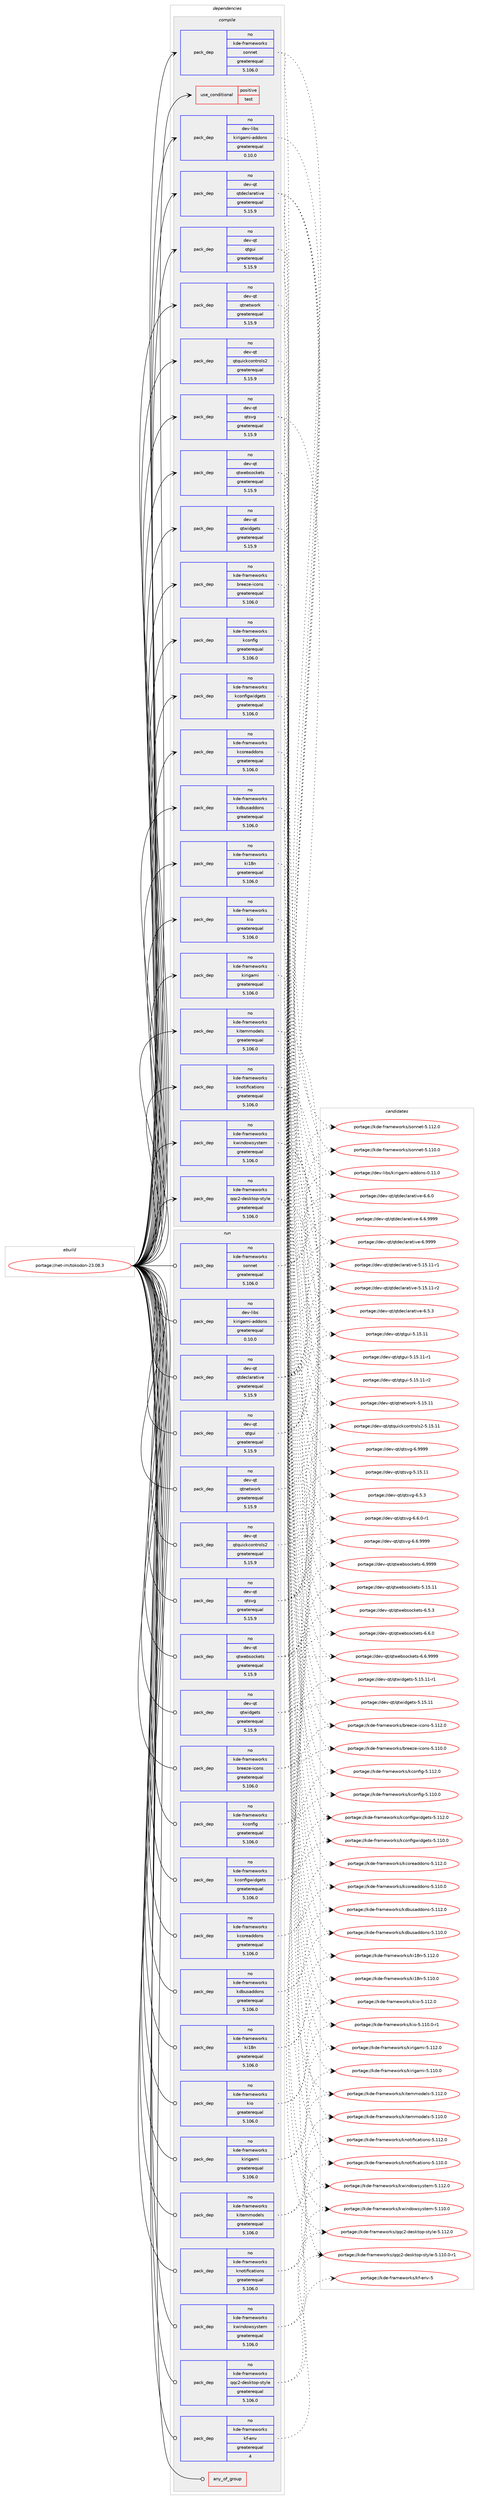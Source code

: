 digraph prolog {

# *************
# Graph options
# *************

newrank=true;
concentrate=true;
compound=true;
graph [rankdir=LR,fontname=Helvetica,fontsize=10,ranksep=1.5];#, ranksep=2.5, nodesep=0.2];
edge  [arrowhead=vee];
node  [fontname=Helvetica,fontsize=10];

# **********
# The ebuild
# **********

subgraph cluster_leftcol {
color=gray;
rank=same;
label=<<i>ebuild</i>>;
id [label="portage://net-im/tokodon-23.08.3", color=red, width=4, href="../net-im/tokodon-23.08.3.svg"];
}

# ****************
# The dependencies
# ****************

subgraph cluster_midcol {
color=gray;
label=<<i>dependencies</i>>;
subgraph cluster_compile {
fillcolor="#eeeeee";
style=filled;
label=<<i>compile</i>>;
subgraph cond4 {
dependency74 [label=<<TABLE BORDER="0" CELLBORDER="1" CELLSPACING="0" CELLPADDING="4"><TR><TD ROWSPAN="3" CELLPADDING="10">use_conditional</TD></TR><TR><TD>positive</TD></TR><TR><TD>test</TD></TR></TABLE>>, shape=none, color=red];
# *** BEGIN UNKNOWN DEPENDENCY TYPE (TODO) ***
# dependency74 -> package_dependency(portage://net-im/tokodon-23.08.3,install,no,dev-qt,qttest,none,[,,],[slot(5)],[])
# *** END UNKNOWN DEPENDENCY TYPE (TODO) ***

}
id:e -> dependency74:w [weight=20,style="solid",arrowhead="vee"];
subgraph pack70 {
dependency75 [label=<<TABLE BORDER="0" CELLBORDER="1" CELLSPACING="0" CELLPADDING="4" WIDTH="220"><TR><TD ROWSPAN="6" CELLPADDING="30">pack_dep</TD></TR><TR><TD WIDTH="110">no</TD></TR><TR><TD>dev-libs</TD></TR><TR><TD>kirigami-addons</TD></TR><TR><TD>greaterequal</TD></TR><TR><TD>0.10.0</TD></TR></TABLE>>, shape=none, color=blue];
}
id:e -> dependency75:w [weight=20,style="solid",arrowhead="vee"];
# *** BEGIN UNKNOWN DEPENDENCY TYPE (TODO) ***
# id -> package_dependency(portage://net-im/tokodon-23.08.3,install,no,dev-libs,qtkeychain,none,[,,],any_same_slot,[use(enable(qt5),positive)])
# *** END UNKNOWN DEPENDENCY TYPE (TODO) ***

# *** BEGIN UNKNOWN DEPENDENCY TYPE (TODO) ***
# id -> package_dependency(portage://net-im/tokodon-23.08.3,install,no,dev-qt,qtcore,none,[,,],[slot(5)],[])
# *** END UNKNOWN DEPENDENCY TYPE (TODO) ***

subgraph pack71 {
dependency76 [label=<<TABLE BORDER="0" CELLBORDER="1" CELLSPACING="0" CELLPADDING="4" WIDTH="220"><TR><TD ROWSPAN="6" CELLPADDING="30">pack_dep</TD></TR><TR><TD WIDTH="110">no</TD></TR><TR><TD>dev-qt</TD></TR><TR><TD>qtdeclarative</TD></TR><TR><TD>greaterequal</TD></TR><TR><TD>5.15.9</TD></TR></TABLE>>, shape=none, color=blue];
}
id:e -> dependency76:w [weight=20,style="solid",arrowhead="vee"];
subgraph pack72 {
dependency77 [label=<<TABLE BORDER="0" CELLBORDER="1" CELLSPACING="0" CELLPADDING="4" WIDTH="220"><TR><TD ROWSPAN="6" CELLPADDING="30">pack_dep</TD></TR><TR><TD WIDTH="110">no</TD></TR><TR><TD>dev-qt</TD></TR><TR><TD>qtgui</TD></TR><TR><TD>greaterequal</TD></TR><TR><TD>5.15.9</TD></TR></TABLE>>, shape=none, color=blue];
}
id:e -> dependency77:w [weight=20,style="solid",arrowhead="vee"];
subgraph pack73 {
dependency78 [label=<<TABLE BORDER="0" CELLBORDER="1" CELLSPACING="0" CELLPADDING="4" WIDTH="220"><TR><TD ROWSPAN="6" CELLPADDING="30">pack_dep</TD></TR><TR><TD WIDTH="110">no</TD></TR><TR><TD>dev-qt</TD></TR><TR><TD>qtnetwork</TD></TR><TR><TD>greaterequal</TD></TR><TR><TD>5.15.9</TD></TR></TABLE>>, shape=none, color=blue];
}
id:e -> dependency78:w [weight=20,style="solid",arrowhead="vee"];
subgraph pack74 {
dependency79 [label=<<TABLE BORDER="0" CELLBORDER="1" CELLSPACING="0" CELLPADDING="4" WIDTH="220"><TR><TD ROWSPAN="6" CELLPADDING="30">pack_dep</TD></TR><TR><TD WIDTH="110">no</TD></TR><TR><TD>dev-qt</TD></TR><TR><TD>qtquickcontrols2</TD></TR><TR><TD>greaterequal</TD></TR><TR><TD>5.15.9</TD></TR></TABLE>>, shape=none, color=blue];
}
id:e -> dependency79:w [weight=20,style="solid",arrowhead="vee"];
subgraph pack75 {
dependency80 [label=<<TABLE BORDER="0" CELLBORDER="1" CELLSPACING="0" CELLPADDING="4" WIDTH="220"><TR><TD ROWSPAN="6" CELLPADDING="30">pack_dep</TD></TR><TR><TD WIDTH="110">no</TD></TR><TR><TD>dev-qt</TD></TR><TR><TD>qtsvg</TD></TR><TR><TD>greaterequal</TD></TR><TR><TD>5.15.9</TD></TR></TABLE>>, shape=none, color=blue];
}
id:e -> dependency80:w [weight=20,style="solid",arrowhead="vee"];
subgraph pack76 {
dependency81 [label=<<TABLE BORDER="0" CELLBORDER="1" CELLSPACING="0" CELLPADDING="4" WIDTH="220"><TR><TD ROWSPAN="6" CELLPADDING="30">pack_dep</TD></TR><TR><TD WIDTH="110">no</TD></TR><TR><TD>dev-qt</TD></TR><TR><TD>qtwebsockets</TD></TR><TR><TD>greaterequal</TD></TR><TR><TD>5.15.9</TD></TR></TABLE>>, shape=none, color=blue];
}
id:e -> dependency81:w [weight=20,style="solid",arrowhead="vee"];
subgraph pack77 {
dependency82 [label=<<TABLE BORDER="0" CELLBORDER="1" CELLSPACING="0" CELLPADDING="4" WIDTH="220"><TR><TD ROWSPAN="6" CELLPADDING="30">pack_dep</TD></TR><TR><TD WIDTH="110">no</TD></TR><TR><TD>dev-qt</TD></TR><TR><TD>qtwidgets</TD></TR><TR><TD>greaterequal</TD></TR><TR><TD>5.15.9</TD></TR></TABLE>>, shape=none, color=blue];
}
id:e -> dependency82:w [weight=20,style="solid",arrowhead="vee"];
subgraph pack78 {
dependency83 [label=<<TABLE BORDER="0" CELLBORDER="1" CELLSPACING="0" CELLPADDING="4" WIDTH="220"><TR><TD ROWSPAN="6" CELLPADDING="30">pack_dep</TD></TR><TR><TD WIDTH="110">no</TD></TR><TR><TD>kde-frameworks</TD></TR><TR><TD>breeze-icons</TD></TR><TR><TD>greaterequal</TD></TR><TR><TD>5.106.0</TD></TR></TABLE>>, shape=none, color=blue];
}
id:e -> dependency83:w [weight=20,style="solid",arrowhead="vee"];
subgraph pack79 {
dependency84 [label=<<TABLE BORDER="0" CELLBORDER="1" CELLSPACING="0" CELLPADDING="4" WIDTH="220"><TR><TD ROWSPAN="6" CELLPADDING="30">pack_dep</TD></TR><TR><TD WIDTH="110">no</TD></TR><TR><TD>kde-frameworks</TD></TR><TR><TD>kconfig</TD></TR><TR><TD>greaterequal</TD></TR><TR><TD>5.106.0</TD></TR></TABLE>>, shape=none, color=blue];
}
id:e -> dependency84:w [weight=20,style="solid",arrowhead="vee"];
subgraph pack80 {
dependency85 [label=<<TABLE BORDER="0" CELLBORDER="1" CELLSPACING="0" CELLPADDING="4" WIDTH="220"><TR><TD ROWSPAN="6" CELLPADDING="30">pack_dep</TD></TR><TR><TD WIDTH="110">no</TD></TR><TR><TD>kde-frameworks</TD></TR><TR><TD>kconfigwidgets</TD></TR><TR><TD>greaterequal</TD></TR><TR><TD>5.106.0</TD></TR></TABLE>>, shape=none, color=blue];
}
id:e -> dependency85:w [weight=20,style="solid",arrowhead="vee"];
subgraph pack81 {
dependency86 [label=<<TABLE BORDER="0" CELLBORDER="1" CELLSPACING="0" CELLPADDING="4" WIDTH="220"><TR><TD ROWSPAN="6" CELLPADDING="30">pack_dep</TD></TR><TR><TD WIDTH="110">no</TD></TR><TR><TD>kde-frameworks</TD></TR><TR><TD>kcoreaddons</TD></TR><TR><TD>greaterequal</TD></TR><TR><TD>5.106.0</TD></TR></TABLE>>, shape=none, color=blue];
}
id:e -> dependency86:w [weight=20,style="solid",arrowhead="vee"];
subgraph pack82 {
dependency87 [label=<<TABLE BORDER="0" CELLBORDER="1" CELLSPACING="0" CELLPADDING="4" WIDTH="220"><TR><TD ROWSPAN="6" CELLPADDING="30">pack_dep</TD></TR><TR><TD WIDTH="110">no</TD></TR><TR><TD>kde-frameworks</TD></TR><TR><TD>kdbusaddons</TD></TR><TR><TD>greaterequal</TD></TR><TR><TD>5.106.0</TD></TR></TABLE>>, shape=none, color=blue];
}
id:e -> dependency87:w [weight=20,style="solid",arrowhead="vee"];
subgraph pack83 {
dependency88 [label=<<TABLE BORDER="0" CELLBORDER="1" CELLSPACING="0" CELLPADDING="4" WIDTH="220"><TR><TD ROWSPAN="6" CELLPADDING="30">pack_dep</TD></TR><TR><TD WIDTH="110">no</TD></TR><TR><TD>kde-frameworks</TD></TR><TR><TD>ki18n</TD></TR><TR><TD>greaterequal</TD></TR><TR><TD>5.106.0</TD></TR></TABLE>>, shape=none, color=blue];
}
id:e -> dependency88:w [weight=20,style="solid",arrowhead="vee"];
subgraph pack84 {
dependency89 [label=<<TABLE BORDER="0" CELLBORDER="1" CELLSPACING="0" CELLPADDING="4" WIDTH="220"><TR><TD ROWSPAN="6" CELLPADDING="30">pack_dep</TD></TR><TR><TD WIDTH="110">no</TD></TR><TR><TD>kde-frameworks</TD></TR><TR><TD>kio</TD></TR><TR><TD>greaterequal</TD></TR><TR><TD>5.106.0</TD></TR></TABLE>>, shape=none, color=blue];
}
id:e -> dependency89:w [weight=20,style="solid",arrowhead="vee"];
subgraph pack85 {
dependency90 [label=<<TABLE BORDER="0" CELLBORDER="1" CELLSPACING="0" CELLPADDING="4" WIDTH="220"><TR><TD ROWSPAN="6" CELLPADDING="30">pack_dep</TD></TR><TR><TD WIDTH="110">no</TD></TR><TR><TD>kde-frameworks</TD></TR><TR><TD>kirigami</TD></TR><TR><TD>greaterequal</TD></TR><TR><TD>5.106.0</TD></TR></TABLE>>, shape=none, color=blue];
}
id:e -> dependency90:w [weight=20,style="solid",arrowhead="vee"];
subgraph pack86 {
dependency91 [label=<<TABLE BORDER="0" CELLBORDER="1" CELLSPACING="0" CELLPADDING="4" WIDTH="220"><TR><TD ROWSPAN="6" CELLPADDING="30">pack_dep</TD></TR><TR><TD WIDTH="110">no</TD></TR><TR><TD>kde-frameworks</TD></TR><TR><TD>kitemmodels</TD></TR><TR><TD>greaterequal</TD></TR><TR><TD>5.106.0</TD></TR></TABLE>>, shape=none, color=blue];
}
id:e -> dependency91:w [weight=20,style="solid",arrowhead="vee"];
subgraph pack87 {
dependency92 [label=<<TABLE BORDER="0" CELLBORDER="1" CELLSPACING="0" CELLPADDING="4" WIDTH="220"><TR><TD ROWSPAN="6" CELLPADDING="30">pack_dep</TD></TR><TR><TD WIDTH="110">no</TD></TR><TR><TD>kde-frameworks</TD></TR><TR><TD>knotifications</TD></TR><TR><TD>greaterequal</TD></TR><TR><TD>5.106.0</TD></TR></TABLE>>, shape=none, color=blue];
}
id:e -> dependency92:w [weight=20,style="solid",arrowhead="vee"];
subgraph pack88 {
dependency93 [label=<<TABLE BORDER="0" CELLBORDER="1" CELLSPACING="0" CELLPADDING="4" WIDTH="220"><TR><TD ROWSPAN="6" CELLPADDING="30">pack_dep</TD></TR><TR><TD WIDTH="110">no</TD></TR><TR><TD>kde-frameworks</TD></TR><TR><TD>kwindowsystem</TD></TR><TR><TD>greaterequal</TD></TR><TR><TD>5.106.0</TD></TR></TABLE>>, shape=none, color=blue];
}
id:e -> dependency93:w [weight=20,style="solid",arrowhead="vee"];
subgraph pack89 {
dependency94 [label=<<TABLE BORDER="0" CELLBORDER="1" CELLSPACING="0" CELLPADDING="4" WIDTH="220"><TR><TD ROWSPAN="6" CELLPADDING="30">pack_dep</TD></TR><TR><TD WIDTH="110">no</TD></TR><TR><TD>kde-frameworks</TD></TR><TR><TD>qqc2-desktop-style</TD></TR><TR><TD>greaterequal</TD></TR><TR><TD>5.106.0</TD></TR></TABLE>>, shape=none, color=blue];
}
id:e -> dependency94:w [weight=20,style="solid",arrowhead="vee"];
subgraph pack90 {
dependency95 [label=<<TABLE BORDER="0" CELLBORDER="1" CELLSPACING="0" CELLPADDING="4" WIDTH="220"><TR><TD ROWSPAN="6" CELLPADDING="30">pack_dep</TD></TR><TR><TD WIDTH="110">no</TD></TR><TR><TD>kde-frameworks</TD></TR><TR><TD>sonnet</TD></TR><TR><TD>greaterequal</TD></TR><TR><TD>5.106.0</TD></TR></TABLE>>, shape=none, color=blue];
}
id:e -> dependency95:w [weight=20,style="solid",arrowhead="vee"];
# *** BEGIN UNKNOWN DEPENDENCY TYPE (TODO) ***
# id -> package_dependency(portage://net-im/tokodon-23.08.3,install,no,media-video,mpv,none,[,,],any_same_slot,[use(enable(libmpv),none)])
# *** END UNKNOWN DEPENDENCY TYPE (TODO) ***

}
subgraph cluster_compileandrun {
fillcolor="#eeeeee";
style=filled;
label=<<i>compile and run</i>>;
}
subgraph cluster_run {
fillcolor="#eeeeee";
style=filled;
label=<<i>run</i>>;
subgraph any2 {
dependency96 [label=<<TABLE BORDER="0" CELLBORDER="1" CELLSPACING="0" CELLPADDING="4"><TR><TD CELLPADDING="10">any_of_group</TD></TR></TABLE>>, shape=none, color=red];# *** BEGIN UNKNOWN DEPENDENCY TYPE (TODO) ***
# dependency96 -> package_dependency(portage://net-im/tokodon-23.08.3,run,no,kde-frameworks,breeze-icons,none,[,,],any_different_slot,[])
# *** END UNKNOWN DEPENDENCY TYPE (TODO) ***

# *** BEGIN UNKNOWN DEPENDENCY TYPE (TODO) ***
# dependency96 -> package_dependency(portage://net-im/tokodon-23.08.3,run,no,kde-frameworks,oxygen-icons,none,[,,],any_different_slot,[])
# *** END UNKNOWN DEPENDENCY TYPE (TODO) ***

}
id:e -> dependency96:w [weight=20,style="solid",arrowhead="odot"];
subgraph pack91 {
dependency97 [label=<<TABLE BORDER="0" CELLBORDER="1" CELLSPACING="0" CELLPADDING="4" WIDTH="220"><TR><TD ROWSPAN="6" CELLPADDING="30">pack_dep</TD></TR><TR><TD WIDTH="110">no</TD></TR><TR><TD>dev-libs</TD></TR><TR><TD>kirigami-addons</TD></TR><TR><TD>greaterequal</TD></TR><TR><TD>0.10.0</TD></TR></TABLE>>, shape=none, color=blue];
}
id:e -> dependency97:w [weight=20,style="solid",arrowhead="odot"];
# *** BEGIN UNKNOWN DEPENDENCY TYPE (TODO) ***
# id -> package_dependency(portage://net-im/tokodon-23.08.3,run,no,dev-libs,qtkeychain,none,[,,],any_same_slot,[use(enable(qt5),positive)])
# *** END UNKNOWN DEPENDENCY TYPE (TODO) ***

# *** BEGIN UNKNOWN DEPENDENCY TYPE (TODO) ***
# id -> package_dependency(portage://net-im/tokodon-23.08.3,run,no,dev-qt,qtcore,none,[,,],[slot(5)],[])
# *** END UNKNOWN DEPENDENCY TYPE (TODO) ***

subgraph pack92 {
dependency98 [label=<<TABLE BORDER="0" CELLBORDER="1" CELLSPACING="0" CELLPADDING="4" WIDTH="220"><TR><TD ROWSPAN="6" CELLPADDING="30">pack_dep</TD></TR><TR><TD WIDTH="110">no</TD></TR><TR><TD>dev-qt</TD></TR><TR><TD>qtdeclarative</TD></TR><TR><TD>greaterequal</TD></TR><TR><TD>5.15.9</TD></TR></TABLE>>, shape=none, color=blue];
}
id:e -> dependency98:w [weight=20,style="solid",arrowhead="odot"];
subgraph pack93 {
dependency99 [label=<<TABLE BORDER="0" CELLBORDER="1" CELLSPACING="0" CELLPADDING="4" WIDTH="220"><TR><TD ROWSPAN="6" CELLPADDING="30">pack_dep</TD></TR><TR><TD WIDTH="110">no</TD></TR><TR><TD>dev-qt</TD></TR><TR><TD>qtgui</TD></TR><TR><TD>greaterequal</TD></TR><TR><TD>5.15.9</TD></TR></TABLE>>, shape=none, color=blue];
}
id:e -> dependency99:w [weight=20,style="solid",arrowhead="odot"];
subgraph pack94 {
dependency100 [label=<<TABLE BORDER="0" CELLBORDER="1" CELLSPACING="0" CELLPADDING="4" WIDTH="220"><TR><TD ROWSPAN="6" CELLPADDING="30">pack_dep</TD></TR><TR><TD WIDTH="110">no</TD></TR><TR><TD>dev-qt</TD></TR><TR><TD>qtnetwork</TD></TR><TR><TD>greaterequal</TD></TR><TR><TD>5.15.9</TD></TR></TABLE>>, shape=none, color=blue];
}
id:e -> dependency100:w [weight=20,style="solid",arrowhead="odot"];
subgraph pack95 {
dependency101 [label=<<TABLE BORDER="0" CELLBORDER="1" CELLSPACING="0" CELLPADDING="4" WIDTH="220"><TR><TD ROWSPAN="6" CELLPADDING="30">pack_dep</TD></TR><TR><TD WIDTH="110">no</TD></TR><TR><TD>dev-qt</TD></TR><TR><TD>qtquickcontrols2</TD></TR><TR><TD>greaterequal</TD></TR><TR><TD>5.15.9</TD></TR></TABLE>>, shape=none, color=blue];
}
id:e -> dependency101:w [weight=20,style="solid",arrowhead="odot"];
subgraph pack96 {
dependency102 [label=<<TABLE BORDER="0" CELLBORDER="1" CELLSPACING="0" CELLPADDING="4" WIDTH="220"><TR><TD ROWSPAN="6" CELLPADDING="30">pack_dep</TD></TR><TR><TD WIDTH="110">no</TD></TR><TR><TD>dev-qt</TD></TR><TR><TD>qtsvg</TD></TR><TR><TD>greaterequal</TD></TR><TR><TD>5.15.9</TD></TR></TABLE>>, shape=none, color=blue];
}
id:e -> dependency102:w [weight=20,style="solid",arrowhead="odot"];
subgraph pack97 {
dependency103 [label=<<TABLE BORDER="0" CELLBORDER="1" CELLSPACING="0" CELLPADDING="4" WIDTH="220"><TR><TD ROWSPAN="6" CELLPADDING="30">pack_dep</TD></TR><TR><TD WIDTH="110">no</TD></TR><TR><TD>dev-qt</TD></TR><TR><TD>qtwebsockets</TD></TR><TR><TD>greaterequal</TD></TR><TR><TD>5.15.9</TD></TR></TABLE>>, shape=none, color=blue];
}
id:e -> dependency103:w [weight=20,style="solid",arrowhead="odot"];
subgraph pack98 {
dependency104 [label=<<TABLE BORDER="0" CELLBORDER="1" CELLSPACING="0" CELLPADDING="4" WIDTH="220"><TR><TD ROWSPAN="6" CELLPADDING="30">pack_dep</TD></TR><TR><TD WIDTH="110">no</TD></TR><TR><TD>dev-qt</TD></TR><TR><TD>qtwidgets</TD></TR><TR><TD>greaterequal</TD></TR><TR><TD>5.15.9</TD></TR></TABLE>>, shape=none, color=blue];
}
id:e -> dependency104:w [weight=20,style="solid",arrowhead="odot"];
subgraph pack99 {
dependency105 [label=<<TABLE BORDER="0" CELLBORDER="1" CELLSPACING="0" CELLPADDING="4" WIDTH="220"><TR><TD ROWSPAN="6" CELLPADDING="30">pack_dep</TD></TR><TR><TD WIDTH="110">no</TD></TR><TR><TD>kde-frameworks</TD></TR><TR><TD>breeze-icons</TD></TR><TR><TD>greaterequal</TD></TR><TR><TD>5.106.0</TD></TR></TABLE>>, shape=none, color=blue];
}
id:e -> dependency105:w [weight=20,style="solid",arrowhead="odot"];
subgraph pack100 {
dependency106 [label=<<TABLE BORDER="0" CELLBORDER="1" CELLSPACING="0" CELLPADDING="4" WIDTH="220"><TR><TD ROWSPAN="6" CELLPADDING="30">pack_dep</TD></TR><TR><TD WIDTH="110">no</TD></TR><TR><TD>kde-frameworks</TD></TR><TR><TD>kconfig</TD></TR><TR><TD>greaterequal</TD></TR><TR><TD>5.106.0</TD></TR></TABLE>>, shape=none, color=blue];
}
id:e -> dependency106:w [weight=20,style="solid",arrowhead="odot"];
subgraph pack101 {
dependency107 [label=<<TABLE BORDER="0" CELLBORDER="1" CELLSPACING="0" CELLPADDING="4" WIDTH="220"><TR><TD ROWSPAN="6" CELLPADDING="30">pack_dep</TD></TR><TR><TD WIDTH="110">no</TD></TR><TR><TD>kde-frameworks</TD></TR><TR><TD>kconfigwidgets</TD></TR><TR><TD>greaterequal</TD></TR><TR><TD>5.106.0</TD></TR></TABLE>>, shape=none, color=blue];
}
id:e -> dependency107:w [weight=20,style="solid",arrowhead="odot"];
subgraph pack102 {
dependency108 [label=<<TABLE BORDER="0" CELLBORDER="1" CELLSPACING="0" CELLPADDING="4" WIDTH="220"><TR><TD ROWSPAN="6" CELLPADDING="30">pack_dep</TD></TR><TR><TD WIDTH="110">no</TD></TR><TR><TD>kde-frameworks</TD></TR><TR><TD>kcoreaddons</TD></TR><TR><TD>greaterequal</TD></TR><TR><TD>5.106.0</TD></TR></TABLE>>, shape=none, color=blue];
}
id:e -> dependency108:w [weight=20,style="solid",arrowhead="odot"];
subgraph pack103 {
dependency109 [label=<<TABLE BORDER="0" CELLBORDER="1" CELLSPACING="0" CELLPADDING="4" WIDTH="220"><TR><TD ROWSPAN="6" CELLPADDING="30">pack_dep</TD></TR><TR><TD WIDTH="110">no</TD></TR><TR><TD>kde-frameworks</TD></TR><TR><TD>kdbusaddons</TD></TR><TR><TD>greaterequal</TD></TR><TR><TD>5.106.0</TD></TR></TABLE>>, shape=none, color=blue];
}
id:e -> dependency109:w [weight=20,style="solid",arrowhead="odot"];
subgraph pack104 {
dependency110 [label=<<TABLE BORDER="0" CELLBORDER="1" CELLSPACING="0" CELLPADDING="4" WIDTH="220"><TR><TD ROWSPAN="6" CELLPADDING="30">pack_dep</TD></TR><TR><TD WIDTH="110">no</TD></TR><TR><TD>kde-frameworks</TD></TR><TR><TD>kf-env</TD></TR><TR><TD>greaterequal</TD></TR><TR><TD>4</TD></TR></TABLE>>, shape=none, color=blue];
}
id:e -> dependency110:w [weight=20,style="solid",arrowhead="odot"];
subgraph pack105 {
dependency111 [label=<<TABLE BORDER="0" CELLBORDER="1" CELLSPACING="0" CELLPADDING="4" WIDTH="220"><TR><TD ROWSPAN="6" CELLPADDING="30">pack_dep</TD></TR><TR><TD WIDTH="110">no</TD></TR><TR><TD>kde-frameworks</TD></TR><TR><TD>ki18n</TD></TR><TR><TD>greaterequal</TD></TR><TR><TD>5.106.0</TD></TR></TABLE>>, shape=none, color=blue];
}
id:e -> dependency111:w [weight=20,style="solid",arrowhead="odot"];
subgraph pack106 {
dependency112 [label=<<TABLE BORDER="0" CELLBORDER="1" CELLSPACING="0" CELLPADDING="4" WIDTH="220"><TR><TD ROWSPAN="6" CELLPADDING="30">pack_dep</TD></TR><TR><TD WIDTH="110">no</TD></TR><TR><TD>kde-frameworks</TD></TR><TR><TD>kio</TD></TR><TR><TD>greaterequal</TD></TR><TR><TD>5.106.0</TD></TR></TABLE>>, shape=none, color=blue];
}
id:e -> dependency112:w [weight=20,style="solid",arrowhead="odot"];
subgraph pack107 {
dependency113 [label=<<TABLE BORDER="0" CELLBORDER="1" CELLSPACING="0" CELLPADDING="4" WIDTH="220"><TR><TD ROWSPAN="6" CELLPADDING="30">pack_dep</TD></TR><TR><TD WIDTH="110">no</TD></TR><TR><TD>kde-frameworks</TD></TR><TR><TD>kirigami</TD></TR><TR><TD>greaterequal</TD></TR><TR><TD>5.106.0</TD></TR></TABLE>>, shape=none, color=blue];
}
id:e -> dependency113:w [weight=20,style="solid",arrowhead="odot"];
subgraph pack108 {
dependency114 [label=<<TABLE BORDER="0" CELLBORDER="1" CELLSPACING="0" CELLPADDING="4" WIDTH="220"><TR><TD ROWSPAN="6" CELLPADDING="30">pack_dep</TD></TR><TR><TD WIDTH="110">no</TD></TR><TR><TD>kde-frameworks</TD></TR><TR><TD>kitemmodels</TD></TR><TR><TD>greaterequal</TD></TR><TR><TD>5.106.0</TD></TR></TABLE>>, shape=none, color=blue];
}
id:e -> dependency114:w [weight=20,style="solid",arrowhead="odot"];
subgraph pack109 {
dependency115 [label=<<TABLE BORDER="0" CELLBORDER="1" CELLSPACING="0" CELLPADDING="4" WIDTH="220"><TR><TD ROWSPAN="6" CELLPADDING="30">pack_dep</TD></TR><TR><TD WIDTH="110">no</TD></TR><TR><TD>kde-frameworks</TD></TR><TR><TD>knotifications</TD></TR><TR><TD>greaterequal</TD></TR><TR><TD>5.106.0</TD></TR></TABLE>>, shape=none, color=blue];
}
id:e -> dependency115:w [weight=20,style="solid",arrowhead="odot"];
subgraph pack110 {
dependency116 [label=<<TABLE BORDER="0" CELLBORDER="1" CELLSPACING="0" CELLPADDING="4" WIDTH="220"><TR><TD ROWSPAN="6" CELLPADDING="30">pack_dep</TD></TR><TR><TD WIDTH="110">no</TD></TR><TR><TD>kde-frameworks</TD></TR><TR><TD>kwindowsystem</TD></TR><TR><TD>greaterequal</TD></TR><TR><TD>5.106.0</TD></TR></TABLE>>, shape=none, color=blue];
}
id:e -> dependency116:w [weight=20,style="solid",arrowhead="odot"];
subgraph pack111 {
dependency117 [label=<<TABLE BORDER="0" CELLBORDER="1" CELLSPACING="0" CELLPADDING="4" WIDTH="220"><TR><TD ROWSPAN="6" CELLPADDING="30">pack_dep</TD></TR><TR><TD WIDTH="110">no</TD></TR><TR><TD>kde-frameworks</TD></TR><TR><TD>qqc2-desktop-style</TD></TR><TR><TD>greaterequal</TD></TR><TR><TD>5.106.0</TD></TR></TABLE>>, shape=none, color=blue];
}
id:e -> dependency117:w [weight=20,style="solid",arrowhead="odot"];
subgraph pack112 {
dependency118 [label=<<TABLE BORDER="0" CELLBORDER="1" CELLSPACING="0" CELLPADDING="4" WIDTH="220"><TR><TD ROWSPAN="6" CELLPADDING="30">pack_dep</TD></TR><TR><TD WIDTH="110">no</TD></TR><TR><TD>kde-frameworks</TD></TR><TR><TD>sonnet</TD></TR><TR><TD>greaterequal</TD></TR><TR><TD>5.106.0</TD></TR></TABLE>>, shape=none, color=blue];
}
id:e -> dependency118:w [weight=20,style="solid",arrowhead="odot"];
# *** BEGIN UNKNOWN DEPENDENCY TYPE (TODO) ***
# id -> package_dependency(portage://net-im/tokodon-23.08.3,run,no,media-video,mpv,none,[,,],any_same_slot,[use(enable(libmpv),none)])
# *** END UNKNOWN DEPENDENCY TYPE (TODO) ***

}
}

# **************
# The candidates
# **************

subgraph cluster_choices {
rank=same;
color=gray;
label=<<i>candidates</i>>;

subgraph choice70 {
color=black;
nodesep=1;
choice10010111845108105981154710710511410510397109105459710010011111011545484649494648 [label="portage://dev-libs/kirigami-addons-0.11.0", color=red, width=4,href="../dev-libs/kirigami-addons-0.11.0.svg"];
dependency75:e -> choice10010111845108105981154710710511410510397109105459710010011111011545484649494648:w [style=dotted,weight="100"];
}
subgraph choice71 {
color=black;
nodesep=1;
choice100101118451131164711311610010199108971149711610511810145534649534649494511449 [label="portage://dev-qt/qtdeclarative-5.15.11-r1", color=red, width=4,href="../dev-qt/qtdeclarative-5.15.11-r1.svg"];
choice100101118451131164711311610010199108971149711610511810145534649534649494511450 [label="portage://dev-qt/qtdeclarative-5.15.11-r2", color=red, width=4,href="../dev-qt/qtdeclarative-5.15.11-r2.svg"];
choice1001011184511311647113116100101991089711497116105118101455446534651 [label="portage://dev-qt/qtdeclarative-6.5.3", color=red, width=4,href="../dev-qt/qtdeclarative-6.5.3.svg"];
choice1001011184511311647113116100101991089711497116105118101455446544648 [label="portage://dev-qt/qtdeclarative-6.6.0", color=red, width=4,href="../dev-qt/qtdeclarative-6.6.0.svg"];
choice1001011184511311647113116100101991089711497116105118101455446544657575757 [label="portage://dev-qt/qtdeclarative-6.6.9999", color=red, width=4,href="../dev-qt/qtdeclarative-6.6.9999.svg"];
choice100101118451131164711311610010199108971149711610511810145544657575757 [label="portage://dev-qt/qtdeclarative-6.9999", color=red, width=4,href="../dev-qt/qtdeclarative-6.9999.svg"];
dependency76:e -> choice100101118451131164711311610010199108971149711610511810145534649534649494511449:w [style=dotted,weight="100"];
dependency76:e -> choice100101118451131164711311610010199108971149711610511810145534649534649494511450:w [style=dotted,weight="100"];
dependency76:e -> choice1001011184511311647113116100101991089711497116105118101455446534651:w [style=dotted,weight="100"];
dependency76:e -> choice1001011184511311647113116100101991089711497116105118101455446544648:w [style=dotted,weight="100"];
dependency76:e -> choice1001011184511311647113116100101991089711497116105118101455446544657575757:w [style=dotted,weight="100"];
dependency76:e -> choice100101118451131164711311610010199108971149711610511810145544657575757:w [style=dotted,weight="100"];
}
subgraph choice72 {
color=black;
nodesep=1;
choice10010111845113116471131161031171054553464953464949 [label="portage://dev-qt/qtgui-5.15.11", color=red, width=4,href="../dev-qt/qtgui-5.15.11.svg"];
choice100101118451131164711311610311710545534649534649494511449 [label="portage://dev-qt/qtgui-5.15.11-r1", color=red, width=4,href="../dev-qt/qtgui-5.15.11-r1.svg"];
choice100101118451131164711311610311710545534649534649494511450 [label="portage://dev-qt/qtgui-5.15.11-r2", color=red, width=4,href="../dev-qt/qtgui-5.15.11-r2.svg"];
dependency77:e -> choice10010111845113116471131161031171054553464953464949:w [style=dotted,weight="100"];
dependency77:e -> choice100101118451131164711311610311710545534649534649494511449:w [style=dotted,weight="100"];
dependency77:e -> choice100101118451131164711311610311710545534649534649494511450:w [style=dotted,weight="100"];
}
subgraph choice73 {
color=black;
nodesep=1;
choice10010111845113116471131161101011161191111141074553464953464949 [label="portage://dev-qt/qtnetwork-5.15.11", color=red, width=4,href="../dev-qt/qtnetwork-5.15.11.svg"];
dependency78:e -> choice10010111845113116471131161101011161191111141074553464953464949:w [style=dotted,weight="100"];
}
subgraph choice74 {
color=black;
nodesep=1;
choice10010111845113116471131161131171059910799111110116114111108115504553464953464949 [label="portage://dev-qt/qtquickcontrols2-5.15.11", color=red, width=4,href="../dev-qt/qtquickcontrols2-5.15.11.svg"];
dependency79:e -> choice10010111845113116471131161131171059910799111110116114111108115504553464953464949:w [style=dotted,weight="100"];
}
subgraph choice75 {
color=black;
nodesep=1;
choice10010111845113116471131161151181034553464953464949 [label="portage://dev-qt/qtsvg-5.15.11", color=red, width=4,href="../dev-qt/qtsvg-5.15.11.svg"];
choice1001011184511311647113116115118103455446534651 [label="portage://dev-qt/qtsvg-6.5.3", color=red, width=4,href="../dev-qt/qtsvg-6.5.3.svg"];
choice10010111845113116471131161151181034554465446484511449 [label="portage://dev-qt/qtsvg-6.6.0-r1", color=red, width=4,href="../dev-qt/qtsvg-6.6.0-r1.svg"];
choice1001011184511311647113116115118103455446544657575757 [label="portage://dev-qt/qtsvg-6.6.9999", color=red, width=4,href="../dev-qt/qtsvg-6.6.9999.svg"];
choice100101118451131164711311611511810345544657575757 [label="portage://dev-qt/qtsvg-6.9999", color=red, width=4,href="../dev-qt/qtsvg-6.9999.svg"];
dependency80:e -> choice10010111845113116471131161151181034553464953464949:w [style=dotted,weight="100"];
dependency80:e -> choice1001011184511311647113116115118103455446534651:w [style=dotted,weight="100"];
dependency80:e -> choice10010111845113116471131161151181034554465446484511449:w [style=dotted,weight="100"];
dependency80:e -> choice1001011184511311647113116115118103455446544657575757:w [style=dotted,weight="100"];
dependency80:e -> choice100101118451131164711311611511810345544657575757:w [style=dotted,weight="100"];
}
subgraph choice76 {
color=black;
nodesep=1;
choice100101118451131164711311611910198115111991071011161154553464953464949 [label="portage://dev-qt/qtwebsockets-5.15.11", color=red, width=4,href="../dev-qt/qtwebsockets-5.15.11.svg"];
choice10010111845113116471131161191019811511199107101116115455446534651 [label="portage://dev-qt/qtwebsockets-6.5.3", color=red, width=4,href="../dev-qt/qtwebsockets-6.5.3.svg"];
choice10010111845113116471131161191019811511199107101116115455446544648 [label="portage://dev-qt/qtwebsockets-6.6.0", color=red, width=4,href="../dev-qt/qtwebsockets-6.6.0.svg"];
choice10010111845113116471131161191019811511199107101116115455446544657575757 [label="portage://dev-qt/qtwebsockets-6.6.9999", color=red, width=4,href="../dev-qt/qtwebsockets-6.6.9999.svg"];
choice1001011184511311647113116119101981151119910710111611545544657575757 [label="portage://dev-qt/qtwebsockets-6.9999", color=red, width=4,href="../dev-qt/qtwebsockets-6.9999.svg"];
dependency81:e -> choice100101118451131164711311611910198115111991071011161154553464953464949:w [style=dotted,weight="100"];
dependency81:e -> choice10010111845113116471131161191019811511199107101116115455446534651:w [style=dotted,weight="100"];
dependency81:e -> choice10010111845113116471131161191019811511199107101116115455446544648:w [style=dotted,weight="100"];
dependency81:e -> choice10010111845113116471131161191019811511199107101116115455446544657575757:w [style=dotted,weight="100"];
dependency81:e -> choice1001011184511311647113116119101981151119910710111611545544657575757:w [style=dotted,weight="100"];
}
subgraph choice77 {
color=black;
nodesep=1;
choice10010111845113116471131161191051001031011161154553464953464949 [label="portage://dev-qt/qtwidgets-5.15.11", color=red, width=4,href="../dev-qt/qtwidgets-5.15.11.svg"];
choice100101118451131164711311611910510010310111611545534649534649494511449 [label="portage://dev-qt/qtwidgets-5.15.11-r1", color=red, width=4,href="../dev-qt/qtwidgets-5.15.11-r1.svg"];
dependency82:e -> choice10010111845113116471131161191051001031011161154553464953464949:w [style=dotted,weight="100"];
dependency82:e -> choice100101118451131164711311611910510010310111611545534649534649494511449:w [style=dotted,weight="100"];
}
subgraph choice78 {
color=black;
nodesep=1;
choice1071001014510211497109101119111114107115479811410110112210145105991111101154553464949484648 [label="portage://kde-frameworks/breeze-icons-5.110.0", color=red, width=4,href="../kde-frameworks/breeze-icons-5.110.0.svg"];
choice1071001014510211497109101119111114107115479811410110112210145105991111101154553464949504648 [label="portage://kde-frameworks/breeze-icons-5.112.0", color=red, width=4,href="../kde-frameworks/breeze-icons-5.112.0.svg"];
dependency83:e -> choice1071001014510211497109101119111114107115479811410110112210145105991111101154553464949484648:w [style=dotted,weight="100"];
dependency83:e -> choice1071001014510211497109101119111114107115479811410110112210145105991111101154553464949504648:w [style=dotted,weight="100"];
}
subgraph choice79 {
color=black;
nodesep=1;
choice107100101451021149710910111911111410711547107991111101021051034553464949484648 [label="portage://kde-frameworks/kconfig-5.110.0", color=red, width=4,href="../kde-frameworks/kconfig-5.110.0.svg"];
choice107100101451021149710910111911111410711547107991111101021051034553464949504648 [label="portage://kde-frameworks/kconfig-5.112.0", color=red, width=4,href="../kde-frameworks/kconfig-5.112.0.svg"];
dependency84:e -> choice107100101451021149710910111911111410711547107991111101021051034553464949484648:w [style=dotted,weight="100"];
dependency84:e -> choice107100101451021149710910111911111410711547107991111101021051034553464949504648:w [style=dotted,weight="100"];
}
subgraph choice80 {
color=black;
nodesep=1;
choice107100101451021149710910111911111410711547107991111101021051031191051001031011161154553464949484648 [label="portage://kde-frameworks/kconfigwidgets-5.110.0", color=red, width=4,href="../kde-frameworks/kconfigwidgets-5.110.0.svg"];
choice107100101451021149710910111911111410711547107991111101021051031191051001031011161154553464949504648 [label="portage://kde-frameworks/kconfigwidgets-5.112.0", color=red, width=4,href="../kde-frameworks/kconfigwidgets-5.112.0.svg"];
dependency85:e -> choice107100101451021149710910111911111410711547107991111101021051031191051001031011161154553464949484648:w [style=dotted,weight="100"];
dependency85:e -> choice107100101451021149710910111911111410711547107991111101021051031191051001031011161154553464949504648:w [style=dotted,weight="100"];
}
subgraph choice81 {
color=black;
nodesep=1;
choice10710010145102114971091011191111141071154710799111114101971001001111101154553464949484648 [label="portage://kde-frameworks/kcoreaddons-5.110.0", color=red, width=4,href="../kde-frameworks/kcoreaddons-5.110.0.svg"];
choice10710010145102114971091011191111141071154710799111114101971001001111101154553464949504648 [label="portage://kde-frameworks/kcoreaddons-5.112.0", color=red, width=4,href="../kde-frameworks/kcoreaddons-5.112.0.svg"];
dependency86:e -> choice10710010145102114971091011191111141071154710799111114101971001001111101154553464949484648:w [style=dotted,weight="100"];
dependency86:e -> choice10710010145102114971091011191111141071154710799111114101971001001111101154553464949504648:w [style=dotted,weight="100"];
}
subgraph choice82 {
color=black;
nodesep=1;
choice10710010145102114971091011191111141071154710710098117115971001001111101154553464949484648 [label="portage://kde-frameworks/kdbusaddons-5.110.0", color=red, width=4,href="../kde-frameworks/kdbusaddons-5.110.0.svg"];
choice10710010145102114971091011191111141071154710710098117115971001001111101154553464949504648 [label="portage://kde-frameworks/kdbusaddons-5.112.0", color=red, width=4,href="../kde-frameworks/kdbusaddons-5.112.0.svg"];
dependency87:e -> choice10710010145102114971091011191111141071154710710098117115971001001111101154553464949484648:w [style=dotted,weight="100"];
dependency87:e -> choice10710010145102114971091011191111141071154710710098117115971001001111101154553464949504648:w [style=dotted,weight="100"];
}
subgraph choice83 {
color=black;
nodesep=1;
choice10710010145102114971091011191111141071154710710549561104553464949484648 [label="portage://kde-frameworks/ki18n-5.110.0", color=red, width=4,href="../kde-frameworks/ki18n-5.110.0.svg"];
choice10710010145102114971091011191111141071154710710549561104553464949504648 [label="portage://kde-frameworks/ki18n-5.112.0", color=red, width=4,href="../kde-frameworks/ki18n-5.112.0.svg"];
dependency88:e -> choice10710010145102114971091011191111141071154710710549561104553464949484648:w [style=dotted,weight="100"];
dependency88:e -> choice10710010145102114971091011191111141071154710710549561104553464949504648:w [style=dotted,weight="100"];
}
subgraph choice84 {
color=black;
nodesep=1;
choice10710010145102114971091011191111141071154710710511145534649494846484511449 [label="portage://kde-frameworks/kio-5.110.0-r1", color=red, width=4,href="../kde-frameworks/kio-5.110.0-r1.svg"];
choice1071001014510211497109101119111114107115471071051114553464949504648 [label="portage://kde-frameworks/kio-5.112.0", color=red, width=4,href="../kde-frameworks/kio-5.112.0.svg"];
dependency89:e -> choice10710010145102114971091011191111141071154710710511145534649494846484511449:w [style=dotted,weight="100"];
dependency89:e -> choice1071001014510211497109101119111114107115471071051114553464949504648:w [style=dotted,weight="100"];
}
subgraph choice85 {
color=black;
nodesep=1;
choice107100101451021149710910111911111410711547107105114105103971091054553464949484648 [label="portage://kde-frameworks/kirigami-5.110.0", color=red, width=4,href="../kde-frameworks/kirigami-5.110.0.svg"];
choice107100101451021149710910111911111410711547107105114105103971091054553464949504648 [label="portage://kde-frameworks/kirigami-5.112.0", color=red, width=4,href="../kde-frameworks/kirigami-5.112.0.svg"];
dependency90:e -> choice107100101451021149710910111911111410711547107105114105103971091054553464949484648:w [style=dotted,weight="100"];
dependency90:e -> choice107100101451021149710910111911111410711547107105114105103971091054553464949504648:w [style=dotted,weight="100"];
}
subgraph choice86 {
color=black;
nodesep=1;
choice1071001014510211497109101119111114107115471071051161011091091111001011081154553464949484648 [label="portage://kde-frameworks/kitemmodels-5.110.0", color=red, width=4,href="../kde-frameworks/kitemmodels-5.110.0.svg"];
choice1071001014510211497109101119111114107115471071051161011091091111001011081154553464949504648 [label="portage://kde-frameworks/kitemmodels-5.112.0", color=red, width=4,href="../kde-frameworks/kitemmodels-5.112.0.svg"];
dependency91:e -> choice1071001014510211497109101119111114107115471071051161011091091111001011081154553464949484648:w [style=dotted,weight="100"];
dependency91:e -> choice1071001014510211497109101119111114107115471071051161011091091111001011081154553464949504648:w [style=dotted,weight="100"];
}
subgraph choice87 {
color=black;
nodesep=1;
choice10710010145102114971091011191111141071154710711011111610510210599971161051111101154553464949484648 [label="portage://kde-frameworks/knotifications-5.110.0", color=red, width=4,href="../kde-frameworks/knotifications-5.110.0.svg"];
choice10710010145102114971091011191111141071154710711011111610510210599971161051111101154553464949504648 [label="portage://kde-frameworks/knotifications-5.112.0", color=red, width=4,href="../kde-frameworks/knotifications-5.112.0.svg"];
dependency92:e -> choice10710010145102114971091011191111141071154710711011111610510210599971161051111101154553464949484648:w [style=dotted,weight="100"];
dependency92:e -> choice10710010145102114971091011191111141071154710711011111610510210599971161051111101154553464949504648:w [style=dotted,weight="100"];
}
subgraph choice88 {
color=black;
nodesep=1;
choice1071001014510211497109101119111114107115471071191051101001111191151211151161011094553464949484648 [label="portage://kde-frameworks/kwindowsystem-5.110.0", color=red, width=4,href="../kde-frameworks/kwindowsystem-5.110.0.svg"];
choice1071001014510211497109101119111114107115471071191051101001111191151211151161011094553464949504648 [label="portage://kde-frameworks/kwindowsystem-5.112.0", color=red, width=4,href="../kde-frameworks/kwindowsystem-5.112.0.svg"];
dependency93:e -> choice1071001014510211497109101119111114107115471071191051101001111191151211151161011094553464949484648:w [style=dotted,weight="100"];
dependency93:e -> choice1071001014510211497109101119111114107115471071191051101001111191151211151161011094553464949504648:w [style=dotted,weight="100"];
}
subgraph choice89 {
color=black;
nodesep=1;
choice1071001014510211497109101119111114107115471131139950451001011151071161111124511511612110810145534649494846484511449 [label="portage://kde-frameworks/qqc2-desktop-style-5.110.0-r1", color=red, width=4,href="../kde-frameworks/qqc2-desktop-style-5.110.0-r1.svg"];
choice107100101451021149710910111911111410711547113113995045100101115107116111112451151161211081014553464949504648 [label="portage://kde-frameworks/qqc2-desktop-style-5.112.0", color=red, width=4,href="../kde-frameworks/qqc2-desktop-style-5.112.0.svg"];
dependency94:e -> choice1071001014510211497109101119111114107115471131139950451001011151071161111124511511612110810145534649494846484511449:w [style=dotted,weight="100"];
dependency94:e -> choice107100101451021149710910111911111410711547113113995045100101115107116111112451151161211081014553464949504648:w [style=dotted,weight="100"];
}
subgraph choice90 {
color=black;
nodesep=1;
choice1071001014510211497109101119111114107115471151111101101011164553464949484648 [label="portage://kde-frameworks/sonnet-5.110.0", color=red, width=4,href="../kde-frameworks/sonnet-5.110.0.svg"];
choice1071001014510211497109101119111114107115471151111101101011164553464949504648 [label="portage://kde-frameworks/sonnet-5.112.0", color=red, width=4,href="../kde-frameworks/sonnet-5.112.0.svg"];
dependency95:e -> choice1071001014510211497109101119111114107115471151111101101011164553464949484648:w [style=dotted,weight="100"];
dependency95:e -> choice1071001014510211497109101119111114107115471151111101101011164553464949504648:w [style=dotted,weight="100"];
}
subgraph choice91 {
color=black;
nodesep=1;
choice10010111845108105981154710710511410510397109105459710010011111011545484649494648 [label="portage://dev-libs/kirigami-addons-0.11.0", color=red, width=4,href="../dev-libs/kirigami-addons-0.11.0.svg"];
dependency97:e -> choice10010111845108105981154710710511410510397109105459710010011111011545484649494648:w [style=dotted,weight="100"];
}
subgraph choice92 {
color=black;
nodesep=1;
choice100101118451131164711311610010199108971149711610511810145534649534649494511449 [label="portage://dev-qt/qtdeclarative-5.15.11-r1", color=red, width=4,href="../dev-qt/qtdeclarative-5.15.11-r1.svg"];
choice100101118451131164711311610010199108971149711610511810145534649534649494511450 [label="portage://dev-qt/qtdeclarative-5.15.11-r2", color=red, width=4,href="../dev-qt/qtdeclarative-5.15.11-r2.svg"];
choice1001011184511311647113116100101991089711497116105118101455446534651 [label="portage://dev-qt/qtdeclarative-6.5.3", color=red, width=4,href="../dev-qt/qtdeclarative-6.5.3.svg"];
choice1001011184511311647113116100101991089711497116105118101455446544648 [label="portage://dev-qt/qtdeclarative-6.6.0", color=red, width=4,href="../dev-qt/qtdeclarative-6.6.0.svg"];
choice1001011184511311647113116100101991089711497116105118101455446544657575757 [label="portage://dev-qt/qtdeclarative-6.6.9999", color=red, width=4,href="../dev-qt/qtdeclarative-6.6.9999.svg"];
choice100101118451131164711311610010199108971149711610511810145544657575757 [label="portage://dev-qt/qtdeclarative-6.9999", color=red, width=4,href="../dev-qt/qtdeclarative-6.9999.svg"];
dependency98:e -> choice100101118451131164711311610010199108971149711610511810145534649534649494511449:w [style=dotted,weight="100"];
dependency98:e -> choice100101118451131164711311610010199108971149711610511810145534649534649494511450:w [style=dotted,weight="100"];
dependency98:e -> choice1001011184511311647113116100101991089711497116105118101455446534651:w [style=dotted,weight="100"];
dependency98:e -> choice1001011184511311647113116100101991089711497116105118101455446544648:w [style=dotted,weight="100"];
dependency98:e -> choice1001011184511311647113116100101991089711497116105118101455446544657575757:w [style=dotted,weight="100"];
dependency98:e -> choice100101118451131164711311610010199108971149711610511810145544657575757:w [style=dotted,weight="100"];
}
subgraph choice93 {
color=black;
nodesep=1;
choice10010111845113116471131161031171054553464953464949 [label="portage://dev-qt/qtgui-5.15.11", color=red, width=4,href="../dev-qt/qtgui-5.15.11.svg"];
choice100101118451131164711311610311710545534649534649494511449 [label="portage://dev-qt/qtgui-5.15.11-r1", color=red, width=4,href="../dev-qt/qtgui-5.15.11-r1.svg"];
choice100101118451131164711311610311710545534649534649494511450 [label="portage://dev-qt/qtgui-5.15.11-r2", color=red, width=4,href="../dev-qt/qtgui-5.15.11-r2.svg"];
dependency99:e -> choice10010111845113116471131161031171054553464953464949:w [style=dotted,weight="100"];
dependency99:e -> choice100101118451131164711311610311710545534649534649494511449:w [style=dotted,weight="100"];
dependency99:e -> choice100101118451131164711311610311710545534649534649494511450:w [style=dotted,weight="100"];
}
subgraph choice94 {
color=black;
nodesep=1;
choice10010111845113116471131161101011161191111141074553464953464949 [label="portage://dev-qt/qtnetwork-5.15.11", color=red, width=4,href="../dev-qt/qtnetwork-5.15.11.svg"];
dependency100:e -> choice10010111845113116471131161101011161191111141074553464953464949:w [style=dotted,weight="100"];
}
subgraph choice95 {
color=black;
nodesep=1;
choice10010111845113116471131161131171059910799111110116114111108115504553464953464949 [label="portage://dev-qt/qtquickcontrols2-5.15.11", color=red, width=4,href="../dev-qt/qtquickcontrols2-5.15.11.svg"];
dependency101:e -> choice10010111845113116471131161131171059910799111110116114111108115504553464953464949:w [style=dotted,weight="100"];
}
subgraph choice96 {
color=black;
nodesep=1;
choice10010111845113116471131161151181034553464953464949 [label="portage://dev-qt/qtsvg-5.15.11", color=red, width=4,href="../dev-qt/qtsvg-5.15.11.svg"];
choice1001011184511311647113116115118103455446534651 [label="portage://dev-qt/qtsvg-6.5.3", color=red, width=4,href="../dev-qt/qtsvg-6.5.3.svg"];
choice10010111845113116471131161151181034554465446484511449 [label="portage://dev-qt/qtsvg-6.6.0-r1", color=red, width=4,href="../dev-qt/qtsvg-6.6.0-r1.svg"];
choice1001011184511311647113116115118103455446544657575757 [label="portage://dev-qt/qtsvg-6.6.9999", color=red, width=4,href="../dev-qt/qtsvg-6.6.9999.svg"];
choice100101118451131164711311611511810345544657575757 [label="portage://dev-qt/qtsvg-6.9999", color=red, width=4,href="../dev-qt/qtsvg-6.9999.svg"];
dependency102:e -> choice10010111845113116471131161151181034553464953464949:w [style=dotted,weight="100"];
dependency102:e -> choice1001011184511311647113116115118103455446534651:w [style=dotted,weight="100"];
dependency102:e -> choice10010111845113116471131161151181034554465446484511449:w [style=dotted,weight="100"];
dependency102:e -> choice1001011184511311647113116115118103455446544657575757:w [style=dotted,weight="100"];
dependency102:e -> choice100101118451131164711311611511810345544657575757:w [style=dotted,weight="100"];
}
subgraph choice97 {
color=black;
nodesep=1;
choice100101118451131164711311611910198115111991071011161154553464953464949 [label="portage://dev-qt/qtwebsockets-5.15.11", color=red, width=4,href="../dev-qt/qtwebsockets-5.15.11.svg"];
choice10010111845113116471131161191019811511199107101116115455446534651 [label="portage://dev-qt/qtwebsockets-6.5.3", color=red, width=4,href="../dev-qt/qtwebsockets-6.5.3.svg"];
choice10010111845113116471131161191019811511199107101116115455446544648 [label="portage://dev-qt/qtwebsockets-6.6.0", color=red, width=4,href="../dev-qt/qtwebsockets-6.6.0.svg"];
choice10010111845113116471131161191019811511199107101116115455446544657575757 [label="portage://dev-qt/qtwebsockets-6.6.9999", color=red, width=4,href="../dev-qt/qtwebsockets-6.6.9999.svg"];
choice1001011184511311647113116119101981151119910710111611545544657575757 [label="portage://dev-qt/qtwebsockets-6.9999", color=red, width=4,href="../dev-qt/qtwebsockets-6.9999.svg"];
dependency103:e -> choice100101118451131164711311611910198115111991071011161154553464953464949:w [style=dotted,weight="100"];
dependency103:e -> choice10010111845113116471131161191019811511199107101116115455446534651:w [style=dotted,weight="100"];
dependency103:e -> choice10010111845113116471131161191019811511199107101116115455446544648:w [style=dotted,weight="100"];
dependency103:e -> choice10010111845113116471131161191019811511199107101116115455446544657575757:w [style=dotted,weight="100"];
dependency103:e -> choice1001011184511311647113116119101981151119910710111611545544657575757:w [style=dotted,weight="100"];
}
subgraph choice98 {
color=black;
nodesep=1;
choice10010111845113116471131161191051001031011161154553464953464949 [label="portage://dev-qt/qtwidgets-5.15.11", color=red, width=4,href="../dev-qt/qtwidgets-5.15.11.svg"];
choice100101118451131164711311611910510010310111611545534649534649494511449 [label="portage://dev-qt/qtwidgets-5.15.11-r1", color=red, width=4,href="../dev-qt/qtwidgets-5.15.11-r1.svg"];
dependency104:e -> choice10010111845113116471131161191051001031011161154553464953464949:w [style=dotted,weight="100"];
dependency104:e -> choice100101118451131164711311611910510010310111611545534649534649494511449:w [style=dotted,weight="100"];
}
subgraph choice99 {
color=black;
nodesep=1;
choice1071001014510211497109101119111114107115479811410110112210145105991111101154553464949484648 [label="portage://kde-frameworks/breeze-icons-5.110.0", color=red, width=4,href="../kde-frameworks/breeze-icons-5.110.0.svg"];
choice1071001014510211497109101119111114107115479811410110112210145105991111101154553464949504648 [label="portage://kde-frameworks/breeze-icons-5.112.0", color=red, width=4,href="../kde-frameworks/breeze-icons-5.112.0.svg"];
dependency105:e -> choice1071001014510211497109101119111114107115479811410110112210145105991111101154553464949484648:w [style=dotted,weight="100"];
dependency105:e -> choice1071001014510211497109101119111114107115479811410110112210145105991111101154553464949504648:w [style=dotted,weight="100"];
}
subgraph choice100 {
color=black;
nodesep=1;
choice107100101451021149710910111911111410711547107991111101021051034553464949484648 [label="portage://kde-frameworks/kconfig-5.110.0", color=red, width=4,href="../kde-frameworks/kconfig-5.110.0.svg"];
choice107100101451021149710910111911111410711547107991111101021051034553464949504648 [label="portage://kde-frameworks/kconfig-5.112.0", color=red, width=4,href="../kde-frameworks/kconfig-5.112.0.svg"];
dependency106:e -> choice107100101451021149710910111911111410711547107991111101021051034553464949484648:w [style=dotted,weight="100"];
dependency106:e -> choice107100101451021149710910111911111410711547107991111101021051034553464949504648:w [style=dotted,weight="100"];
}
subgraph choice101 {
color=black;
nodesep=1;
choice107100101451021149710910111911111410711547107991111101021051031191051001031011161154553464949484648 [label="portage://kde-frameworks/kconfigwidgets-5.110.0", color=red, width=4,href="../kde-frameworks/kconfigwidgets-5.110.0.svg"];
choice107100101451021149710910111911111410711547107991111101021051031191051001031011161154553464949504648 [label="portage://kde-frameworks/kconfigwidgets-5.112.0", color=red, width=4,href="../kde-frameworks/kconfigwidgets-5.112.0.svg"];
dependency107:e -> choice107100101451021149710910111911111410711547107991111101021051031191051001031011161154553464949484648:w [style=dotted,weight="100"];
dependency107:e -> choice107100101451021149710910111911111410711547107991111101021051031191051001031011161154553464949504648:w [style=dotted,weight="100"];
}
subgraph choice102 {
color=black;
nodesep=1;
choice10710010145102114971091011191111141071154710799111114101971001001111101154553464949484648 [label="portage://kde-frameworks/kcoreaddons-5.110.0", color=red, width=4,href="../kde-frameworks/kcoreaddons-5.110.0.svg"];
choice10710010145102114971091011191111141071154710799111114101971001001111101154553464949504648 [label="portage://kde-frameworks/kcoreaddons-5.112.0", color=red, width=4,href="../kde-frameworks/kcoreaddons-5.112.0.svg"];
dependency108:e -> choice10710010145102114971091011191111141071154710799111114101971001001111101154553464949484648:w [style=dotted,weight="100"];
dependency108:e -> choice10710010145102114971091011191111141071154710799111114101971001001111101154553464949504648:w [style=dotted,weight="100"];
}
subgraph choice103 {
color=black;
nodesep=1;
choice10710010145102114971091011191111141071154710710098117115971001001111101154553464949484648 [label="portage://kde-frameworks/kdbusaddons-5.110.0", color=red, width=4,href="../kde-frameworks/kdbusaddons-5.110.0.svg"];
choice10710010145102114971091011191111141071154710710098117115971001001111101154553464949504648 [label="portage://kde-frameworks/kdbusaddons-5.112.0", color=red, width=4,href="../kde-frameworks/kdbusaddons-5.112.0.svg"];
dependency109:e -> choice10710010145102114971091011191111141071154710710098117115971001001111101154553464949484648:w [style=dotted,weight="100"];
dependency109:e -> choice10710010145102114971091011191111141071154710710098117115971001001111101154553464949504648:w [style=dotted,weight="100"];
}
subgraph choice104 {
color=black;
nodesep=1;
choice107100101451021149710910111911111410711547107102451011101184553 [label="portage://kde-frameworks/kf-env-5", color=red, width=4,href="../kde-frameworks/kf-env-5.svg"];
dependency110:e -> choice107100101451021149710910111911111410711547107102451011101184553:w [style=dotted,weight="100"];
}
subgraph choice105 {
color=black;
nodesep=1;
choice10710010145102114971091011191111141071154710710549561104553464949484648 [label="portage://kde-frameworks/ki18n-5.110.0", color=red, width=4,href="../kde-frameworks/ki18n-5.110.0.svg"];
choice10710010145102114971091011191111141071154710710549561104553464949504648 [label="portage://kde-frameworks/ki18n-5.112.0", color=red, width=4,href="../kde-frameworks/ki18n-5.112.0.svg"];
dependency111:e -> choice10710010145102114971091011191111141071154710710549561104553464949484648:w [style=dotted,weight="100"];
dependency111:e -> choice10710010145102114971091011191111141071154710710549561104553464949504648:w [style=dotted,weight="100"];
}
subgraph choice106 {
color=black;
nodesep=1;
choice10710010145102114971091011191111141071154710710511145534649494846484511449 [label="portage://kde-frameworks/kio-5.110.0-r1", color=red, width=4,href="../kde-frameworks/kio-5.110.0-r1.svg"];
choice1071001014510211497109101119111114107115471071051114553464949504648 [label="portage://kde-frameworks/kio-5.112.0", color=red, width=4,href="../kde-frameworks/kio-5.112.0.svg"];
dependency112:e -> choice10710010145102114971091011191111141071154710710511145534649494846484511449:w [style=dotted,weight="100"];
dependency112:e -> choice1071001014510211497109101119111114107115471071051114553464949504648:w [style=dotted,weight="100"];
}
subgraph choice107 {
color=black;
nodesep=1;
choice107100101451021149710910111911111410711547107105114105103971091054553464949484648 [label="portage://kde-frameworks/kirigami-5.110.0", color=red, width=4,href="../kde-frameworks/kirigami-5.110.0.svg"];
choice107100101451021149710910111911111410711547107105114105103971091054553464949504648 [label="portage://kde-frameworks/kirigami-5.112.0", color=red, width=4,href="../kde-frameworks/kirigami-5.112.0.svg"];
dependency113:e -> choice107100101451021149710910111911111410711547107105114105103971091054553464949484648:w [style=dotted,weight="100"];
dependency113:e -> choice107100101451021149710910111911111410711547107105114105103971091054553464949504648:w [style=dotted,weight="100"];
}
subgraph choice108 {
color=black;
nodesep=1;
choice1071001014510211497109101119111114107115471071051161011091091111001011081154553464949484648 [label="portage://kde-frameworks/kitemmodels-5.110.0", color=red, width=4,href="../kde-frameworks/kitemmodels-5.110.0.svg"];
choice1071001014510211497109101119111114107115471071051161011091091111001011081154553464949504648 [label="portage://kde-frameworks/kitemmodels-5.112.0", color=red, width=4,href="../kde-frameworks/kitemmodels-5.112.0.svg"];
dependency114:e -> choice1071001014510211497109101119111114107115471071051161011091091111001011081154553464949484648:w [style=dotted,weight="100"];
dependency114:e -> choice1071001014510211497109101119111114107115471071051161011091091111001011081154553464949504648:w [style=dotted,weight="100"];
}
subgraph choice109 {
color=black;
nodesep=1;
choice10710010145102114971091011191111141071154710711011111610510210599971161051111101154553464949484648 [label="portage://kde-frameworks/knotifications-5.110.0", color=red, width=4,href="../kde-frameworks/knotifications-5.110.0.svg"];
choice10710010145102114971091011191111141071154710711011111610510210599971161051111101154553464949504648 [label="portage://kde-frameworks/knotifications-5.112.0", color=red, width=4,href="../kde-frameworks/knotifications-5.112.0.svg"];
dependency115:e -> choice10710010145102114971091011191111141071154710711011111610510210599971161051111101154553464949484648:w [style=dotted,weight="100"];
dependency115:e -> choice10710010145102114971091011191111141071154710711011111610510210599971161051111101154553464949504648:w [style=dotted,weight="100"];
}
subgraph choice110 {
color=black;
nodesep=1;
choice1071001014510211497109101119111114107115471071191051101001111191151211151161011094553464949484648 [label="portage://kde-frameworks/kwindowsystem-5.110.0", color=red, width=4,href="../kde-frameworks/kwindowsystem-5.110.0.svg"];
choice1071001014510211497109101119111114107115471071191051101001111191151211151161011094553464949504648 [label="portage://kde-frameworks/kwindowsystem-5.112.0", color=red, width=4,href="../kde-frameworks/kwindowsystem-5.112.0.svg"];
dependency116:e -> choice1071001014510211497109101119111114107115471071191051101001111191151211151161011094553464949484648:w [style=dotted,weight="100"];
dependency116:e -> choice1071001014510211497109101119111114107115471071191051101001111191151211151161011094553464949504648:w [style=dotted,weight="100"];
}
subgraph choice111 {
color=black;
nodesep=1;
choice1071001014510211497109101119111114107115471131139950451001011151071161111124511511612110810145534649494846484511449 [label="portage://kde-frameworks/qqc2-desktop-style-5.110.0-r1", color=red, width=4,href="../kde-frameworks/qqc2-desktop-style-5.110.0-r1.svg"];
choice107100101451021149710910111911111410711547113113995045100101115107116111112451151161211081014553464949504648 [label="portage://kde-frameworks/qqc2-desktop-style-5.112.0", color=red, width=4,href="../kde-frameworks/qqc2-desktop-style-5.112.0.svg"];
dependency117:e -> choice1071001014510211497109101119111114107115471131139950451001011151071161111124511511612110810145534649494846484511449:w [style=dotted,weight="100"];
dependency117:e -> choice107100101451021149710910111911111410711547113113995045100101115107116111112451151161211081014553464949504648:w [style=dotted,weight="100"];
}
subgraph choice112 {
color=black;
nodesep=1;
choice1071001014510211497109101119111114107115471151111101101011164553464949484648 [label="portage://kde-frameworks/sonnet-5.110.0", color=red, width=4,href="../kde-frameworks/sonnet-5.110.0.svg"];
choice1071001014510211497109101119111114107115471151111101101011164553464949504648 [label="portage://kde-frameworks/sonnet-5.112.0", color=red, width=4,href="../kde-frameworks/sonnet-5.112.0.svg"];
dependency118:e -> choice1071001014510211497109101119111114107115471151111101101011164553464949484648:w [style=dotted,weight="100"];
dependency118:e -> choice1071001014510211497109101119111114107115471151111101101011164553464949504648:w [style=dotted,weight="100"];
}
}

}

